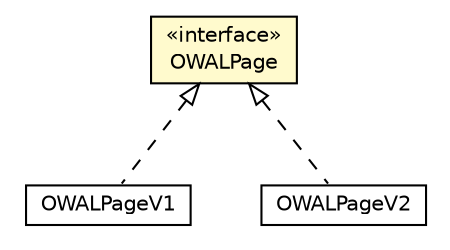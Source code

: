 #!/usr/local/bin/dot
#
# Class diagram 
# Generated by UMLGraph version R5_6-24-gf6e263 (http://www.umlgraph.org/)
#

digraph G {
	edge [fontname="Helvetica",fontsize=10,labelfontname="Helvetica",labelfontsize=10];
	node [fontname="Helvetica",fontsize=10,shape=plaintext];
	nodesep=0.25;
	ranksep=0.5;
	// com.orientechnologies.orient.core.storage.impl.local.paginated.wal.OWALPage
	c4358042 [label=<<table title="com.orientechnologies.orient.core.storage.impl.local.paginated.wal.OWALPage" border="0" cellborder="1" cellspacing="0" cellpadding="2" port="p" bgcolor="lemonChiffon" href="./OWALPage.html">
		<tr><td><table border="0" cellspacing="0" cellpadding="1">
<tr><td align="center" balign="center"> &#171;interface&#187; </td></tr>
<tr><td align="center" balign="center"> OWALPage </td></tr>
		</table></td></tr>
		</table>>, URL="./OWALPage.html", fontname="Helvetica", fontcolor="black", fontsize=10.0];
	// com.orientechnologies.orient.core.storage.impl.local.paginated.wal.OWALPageV1
	c4358045 [label=<<table title="com.orientechnologies.orient.core.storage.impl.local.paginated.wal.OWALPageV1" border="0" cellborder="1" cellspacing="0" cellpadding="2" port="p" href="./OWALPageV1.html">
		<tr><td><table border="0" cellspacing="0" cellpadding="1">
<tr><td align="center" balign="center"> OWALPageV1 </td></tr>
		</table></td></tr>
		</table>>, URL="./OWALPageV1.html", fontname="Helvetica", fontcolor="black", fontsize=10.0];
	// com.orientechnologies.orient.core.storage.impl.local.paginated.wal.OWALPageV2
	c4358053 [label=<<table title="com.orientechnologies.orient.core.storage.impl.local.paginated.wal.OWALPageV2" border="0" cellborder="1" cellspacing="0" cellpadding="2" port="p" href="./OWALPageV2.html">
		<tr><td><table border="0" cellspacing="0" cellpadding="1">
<tr><td align="center" balign="center"> OWALPageV2 </td></tr>
		</table></td></tr>
		</table>>, URL="./OWALPageV2.html", fontname="Helvetica", fontcolor="black", fontsize=10.0];
	//com.orientechnologies.orient.core.storage.impl.local.paginated.wal.OWALPageV1 implements com.orientechnologies.orient.core.storage.impl.local.paginated.wal.OWALPage
	c4358042:p -> c4358045:p [dir=back,arrowtail=empty,style=dashed];
	//com.orientechnologies.orient.core.storage.impl.local.paginated.wal.OWALPageV2 implements com.orientechnologies.orient.core.storage.impl.local.paginated.wal.OWALPage
	c4358042:p -> c4358053:p [dir=back,arrowtail=empty,style=dashed];
}

